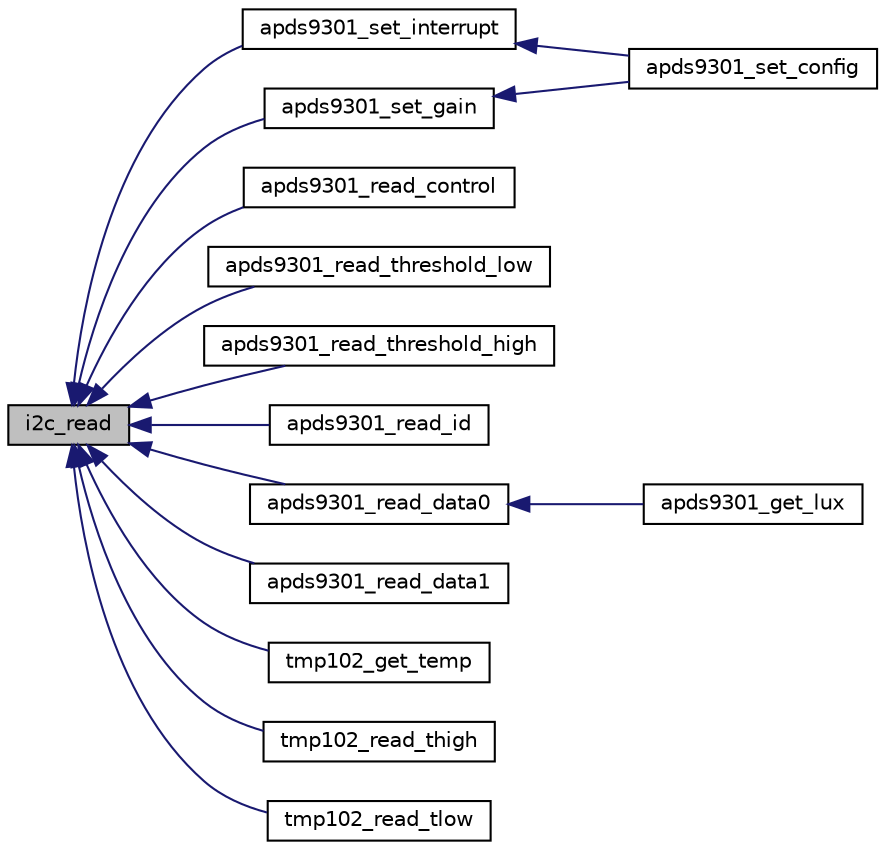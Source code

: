 digraph "i2c_read"
{
  edge [fontname="Helvetica",fontsize="10",labelfontname="Helvetica",labelfontsize="10"];
  node [fontname="Helvetica",fontsize="10",shape=record];
  rankdir="LR";
  Node1 [label="i2c_read",height=0.2,width=0.4,color="black", fillcolor="grey75", style="filled", fontcolor="black"];
  Node1 -> Node2 [dir="back",color="midnightblue",fontsize="10",style="solid"];
  Node2 [label="apds9301_set_interrupt",height=0.2,width=0.4,color="black", fillcolor="white", style="filled",URL="$light_8h.html#a3b06e19e8c55d93415a41352cf11de16",tooltip="Enables or disables interrupts for APDS9301 by setting or clearing the INTR bits of the Interrupt Con..."];
  Node2 -> Node3 [dir="back",color="midnightblue",fontsize="10",style="solid"];
  Node3 [label="apds9301_set_config",height=0.2,width=0.4,color="black", fillcolor="white", style="filled",URL="$light_8h.html#ac3c04aef00858dc27815e190f8186cfd",tooltip="Set configuration of light sensor. For the APDS9301, the configuration is spread out across the: Timi..."];
  Node1 -> Node4 [dir="back",color="midnightblue",fontsize="10",style="solid"];
  Node4 [label="apds9301_set_gain",height=0.2,width=0.4,color="black", fillcolor="white", style="filled",URL="$light_8h.html#a3063fd5cfc043ce2ac7c67f8af9b4b2e",tooltip="Sets gain for APDS9301 by setting or clearing the GAIN bit of the Timing Register. "];
  Node4 -> Node3 [dir="back",color="midnightblue",fontsize="10",style="solid"];
  Node1 -> Node5 [dir="back",color="midnightblue",fontsize="10",style="solid"];
  Node5 [label="apds9301_read_control",height=0.2,width=0.4,color="black", fillcolor="white", style="filled",URL="$light_8h.html#a8e844b99f75ecdf6712faaaddc0eb396",tooltip="Read contents of Control Register. "];
  Node1 -> Node6 [dir="back",color="midnightblue",fontsize="10",style="solid"];
  Node6 [label="apds9301_read_threshold_low",height=0.2,width=0.4,color="black", fillcolor="white", style="filled",URL="$light_8h.html#a67500fb59f0ab2f2e46c3b6f945985b5",tooltip="Read value from low threshold register. "];
  Node1 -> Node7 [dir="back",color="midnightblue",fontsize="10",style="solid"];
  Node7 [label="apds9301_read_threshold_high",height=0.2,width=0.4,color="black", fillcolor="white", style="filled",URL="$light_8h.html#a0005300d36508d20c372b5355d6546d9",tooltip="Read value from high threshold register. "];
  Node1 -> Node8 [dir="back",color="midnightblue",fontsize="10",style="solid"];
  Node8 [label="apds9301_read_id",height=0.2,width=0.4,color="black", fillcolor="white", style="filled",URL="$light_8h.html#a6dbf3801330c345b999db86f018c94cf",tooltip="Read APDS9301 Identification Register. "];
  Node1 -> Node9 [dir="back",color="midnightblue",fontsize="10",style="solid"];
  Node9 [label="apds9301_read_data0",height=0.2,width=0.4,color="black", fillcolor="white", style="filled",URL="$light_8h.html#a96f9f9c1e4e86cc148aa0a334a399d8d",tooltip="Read ADC register for channel 0. "];
  Node9 -> Node10 [dir="back",color="midnightblue",fontsize="10",style="solid"];
  Node10 [label="apds9301_get_lux",height=0.2,width=0.4,color="black", fillcolor="white", style="filled",URL="$light_8h.html#a14680b863ba54159dba03357d4745a16",tooltip="Read ADC Registers and calculate lux in lumen. "];
  Node1 -> Node11 [dir="back",color="midnightblue",fontsize="10",style="solid"];
  Node11 [label="apds9301_read_data1",height=0.2,width=0.4,color="black", fillcolor="white", style="filled",URL="$light_8h.html#a342a83b7263a75c5b12bffc638b2797e",tooltip="Read ADC register for channel 1. "];
  Node1 -> Node12 [dir="back",color="midnightblue",fontsize="10",style="solid"];
  Node12 [label="tmp102_get_temp",height=0.2,width=0.4,color="black", fillcolor="white", style="filled",URL="$temperature_8h.html#ae8c3bd4aa2bae886c806126b137260cc",tooltip="Read temperature registers fo TMP102 sensor and decode temperature value. "];
  Node1 -> Node13 [dir="back",color="midnightblue",fontsize="10",style="solid"];
  Node13 [label="tmp102_read_thigh",height=0.2,width=0.4,color="black", fillcolor="white", style="filled",URL="$temperature_8h.html#a4d0f60419e315719e9ae80690a40240f",tooltip="Read value of THigh register of TMP102 sensor and store value (in celsius) in thigh. "];
  Node1 -> Node14 [dir="back",color="midnightblue",fontsize="10",style="solid"];
  Node14 [label="tmp102_read_tlow",height=0.2,width=0.4,color="black", fillcolor="white", style="filled",URL="$temperature_8h.html#abd5568ce7a9d3c7f0c13bea9138b5bec",tooltip="Read value of TLow register of TMP102 sensor and store value (in celsius) in tlow. "];
}
